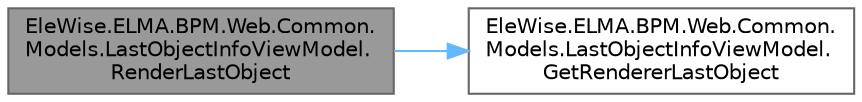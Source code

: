digraph "EleWise.ELMA.BPM.Web.Common.Models.LastObjectInfoViewModel.RenderLastObject"
{
 // LATEX_PDF_SIZE
  bgcolor="transparent";
  edge [fontname=Helvetica,fontsize=10,labelfontname=Helvetica,labelfontsize=10];
  node [fontname=Helvetica,fontsize=10,shape=box,height=0.2,width=0.4];
  rankdir="LR";
  Node1 [id="Node000001",label="EleWise.ELMA.BPM.Web.Common.\lModels.LastObjectInfoViewModel.\lRenderLastObject",height=0.2,width=0.4,color="gray40", fillcolor="grey60", style="filled", fontcolor="black",tooltip="Срендерить объект"];
  Node1 -> Node2 [id="edge1_Node000001_Node000002",color="steelblue1",style="solid",tooltip=" "];
  Node2 [id="Node000002",label="EleWise.ELMA.BPM.Web.Common.\lModels.LastObjectInfoViewModel.\lGetRendererLastObject",height=0.2,width=0.4,color="grey40", fillcolor="white", style="filled",URL="$class_ele_wise_1_1_e_l_m_a_1_1_b_p_m_1_1_web_1_1_common_1_1_models_1_1_last_object_info_view_model.html#a48d18068e4238d3f177048d56c6472a2",tooltip="Получить рендерер"];
}
